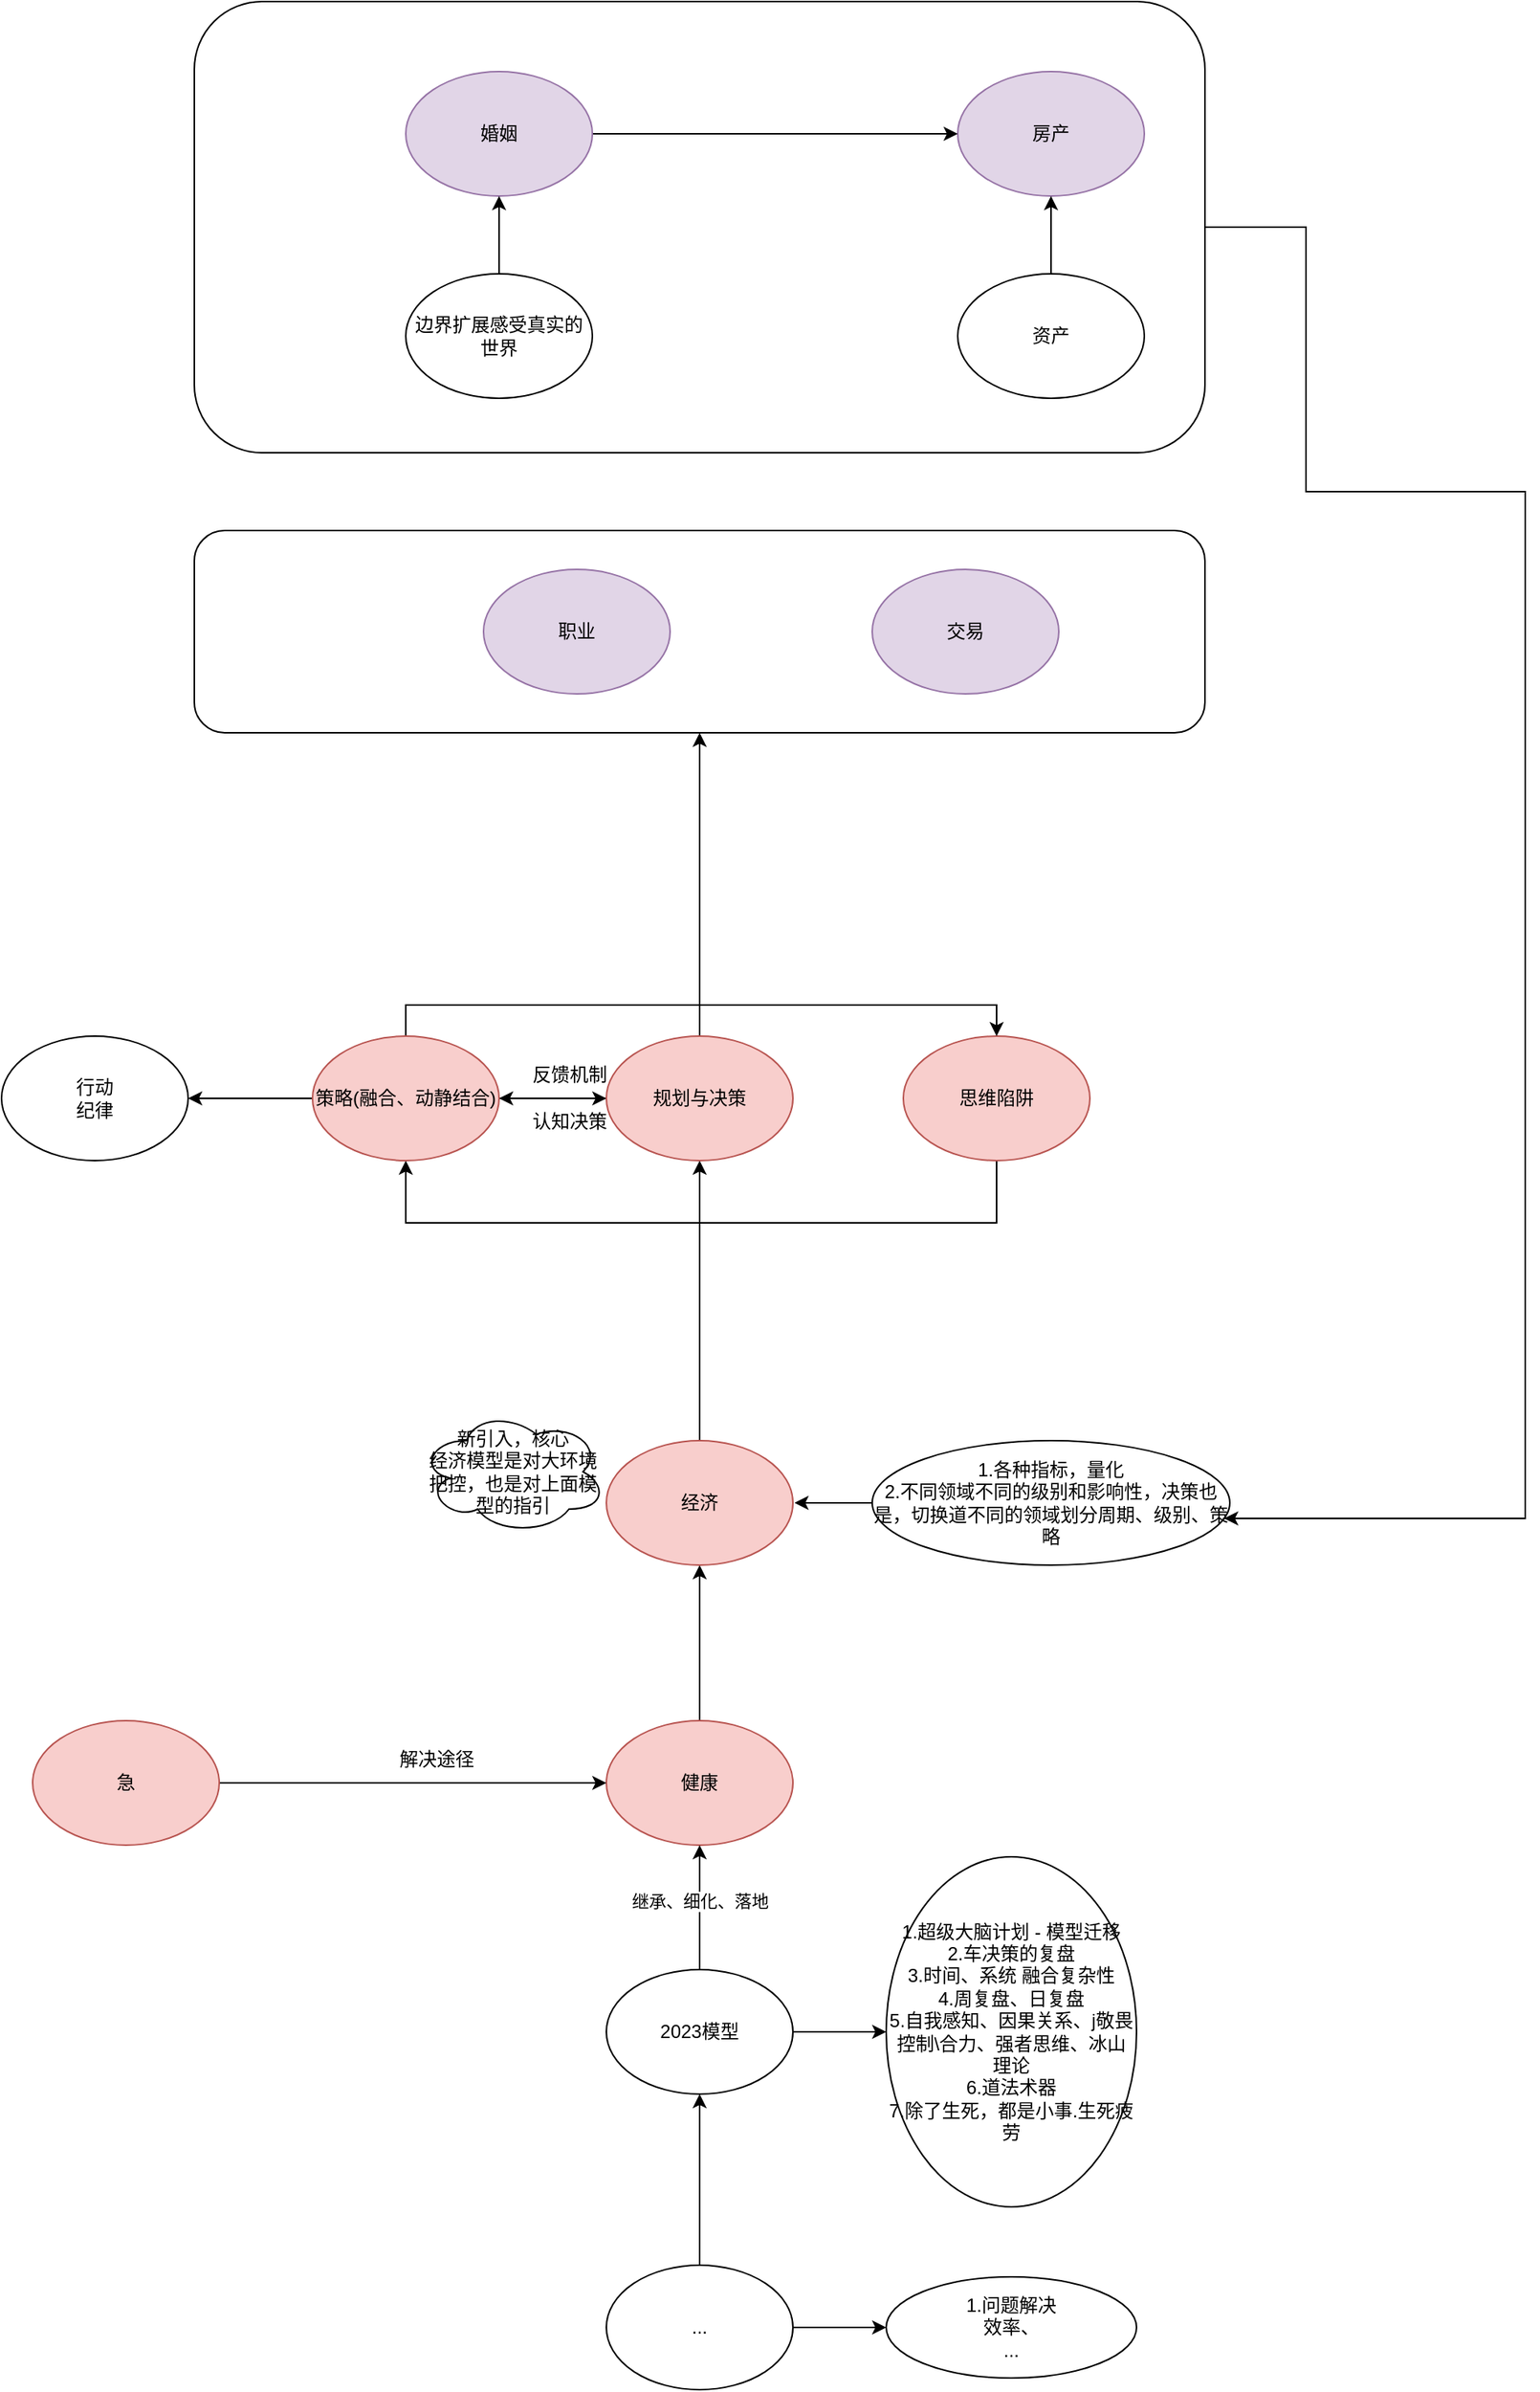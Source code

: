 <mxfile version="23.1.5" type="github">
  <diagram name="第 1 页" id="5kPvABFZM2XCfgbRumEY">
    <mxGraphModel dx="2657" dy="2143" grid="1" gridSize="10" guides="1" tooltips="1" connect="1" arrows="1" fold="1" page="1" pageScale="1" pageWidth="827" pageHeight="1169" math="0" shadow="0">
      <root>
        <mxCell id="0" />
        <mxCell id="1" parent="0" />
        <mxCell id="vfnut27rzNC3C2sS1f0M-17" value="" style="rounded=1;whiteSpace=wrap;html=1;" parent="1" vertex="1">
          <mxGeometry x="24" y="-245" width="650" height="130" as="geometry" />
        </mxCell>
        <mxCell id="vfnut27rzNC3C2sS1f0M-16" value="" style="rounded=1;whiteSpace=wrap;html=1;" parent="1" vertex="1">
          <mxGeometry x="24" y="-585" width="650" height="290" as="geometry" />
        </mxCell>
        <mxCell id="vfnut27rzNC3C2sS1f0M-6" style="edgeStyle=orthogonalEdgeStyle;rounded=0;orthogonalLoop=1;jettySize=auto;html=1;exitX=0.5;exitY=0;exitDx=0;exitDy=0;" parent="1" source="vfnut27rzNC3C2sS1f0M-1" target="vfnut27rzNC3C2sS1f0M-5" edge="1">
          <mxGeometry relative="1" as="geometry" />
        </mxCell>
        <mxCell id="vfnut27rzNC3C2sS1f0M-1" value="健康" style="ellipse;whiteSpace=wrap;html=1;fillColor=#f8cecc;strokeColor=#b85450;" parent="1" vertex="1">
          <mxGeometry x="289" y="520" width="120" height="80" as="geometry" />
        </mxCell>
        <mxCell id="vfnut27rzNC3C2sS1f0M-3" style="edgeStyle=orthogonalEdgeStyle;rounded=0;orthogonalLoop=1;jettySize=auto;html=1;exitX=0.5;exitY=0;exitDx=0;exitDy=0;" parent="1" source="vfnut27rzNC3C2sS1f0M-2" target="vfnut27rzNC3C2sS1f0M-1" edge="1">
          <mxGeometry relative="1" as="geometry" />
        </mxCell>
        <mxCell id="vfnut27rzNC3C2sS1f0M-4" value="继承、细化、落地" style="edgeLabel;html=1;align=center;verticalAlign=middle;resizable=0;points=[];" parent="vfnut27rzNC3C2sS1f0M-3" vertex="1" connectable="0">
          <mxGeometry x="0.111" relative="1" as="geometry">
            <mxPoint as="offset" />
          </mxGeometry>
        </mxCell>
        <mxCell id="gugDeLTd5zRvmmeXxmUr-13" style="edgeStyle=orthogonalEdgeStyle;rounded=0;orthogonalLoop=1;jettySize=auto;html=1;exitX=1;exitY=0.5;exitDx=0;exitDy=0;" edge="1" parent="1" source="vfnut27rzNC3C2sS1f0M-2" target="vfnut27rzNC3C2sS1f0M-34">
          <mxGeometry relative="1" as="geometry" />
        </mxCell>
        <mxCell id="vfnut27rzNC3C2sS1f0M-2" value="2023模型" style="ellipse;whiteSpace=wrap;html=1;" parent="1" vertex="1">
          <mxGeometry x="289" y="680" width="120" height="80" as="geometry" />
        </mxCell>
        <mxCell id="gugDeLTd5zRvmmeXxmUr-9" style="edgeStyle=orthogonalEdgeStyle;rounded=0;orthogonalLoop=1;jettySize=auto;html=1;exitX=0.5;exitY=0;exitDx=0;exitDy=0;entryX=0.5;entryY=1;entryDx=0;entryDy=0;" edge="1" parent="1" source="vfnut27rzNC3C2sS1f0M-5" target="vfnut27rzNC3C2sS1f0M-30">
          <mxGeometry relative="1" as="geometry" />
        </mxCell>
        <mxCell id="vfnut27rzNC3C2sS1f0M-5" value="经济" style="ellipse;whiteSpace=wrap;html=1;fillColor=#f8cecc;strokeColor=#b85450;" parent="1" vertex="1">
          <mxGeometry x="289" y="340" width="120" height="80" as="geometry" />
        </mxCell>
        <mxCell id="vfnut27rzNC3C2sS1f0M-7" value="职业" style="ellipse;whiteSpace=wrap;html=1;fillColor=#e1d5e7;strokeColor=#9673a6;" parent="1" vertex="1">
          <mxGeometry x="210" y="-220" width="120" height="80" as="geometry" />
        </mxCell>
        <mxCell id="vfnut27rzNC3C2sS1f0M-8" value="交易" style="ellipse;whiteSpace=wrap;html=1;fillColor=#e1d5e7;strokeColor=#9673a6;" parent="1" vertex="1">
          <mxGeometry x="460" y="-220" width="120" height="80" as="geometry" />
        </mxCell>
        <mxCell id="vfnut27rzNC3C2sS1f0M-9" value="房产" style="ellipse;whiteSpace=wrap;html=1;fillColor=#e1d5e7;strokeColor=#9673a6;" parent="1" vertex="1">
          <mxGeometry x="515" y="-540" width="120" height="80" as="geometry" />
        </mxCell>
        <mxCell id="vfnut27rzNC3C2sS1f0M-19" style="edgeStyle=orthogonalEdgeStyle;rounded=0;orthogonalLoop=1;jettySize=auto;html=1;exitX=1;exitY=0.5;exitDx=0;exitDy=0;entryX=0;entryY=0.5;entryDx=0;entryDy=0;" parent="1" source="vfnut27rzNC3C2sS1f0M-10" target="vfnut27rzNC3C2sS1f0M-9" edge="1">
          <mxGeometry relative="1" as="geometry" />
        </mxCell>
        <mxCell id="vfnut27rzNC3C2sS1f0M-10" value="婚姻" style="ellipse;whiteSpace=wrap;html=1;fillColor=#e1d5e7;strokeColor=#9673a6;" parent="1" vertex="1">
          <mxGeometry x="160" y="-540" width="120" height="80" as="geometry" />
        </mxCell>
        <mxCell id="vfnut27rzNC3C2sS1f0M-11" value="新引入，核心&lt;br&gt;经济模型是对大环境把控，也是对上面模型的指引" style="ellipse;shape=cloud;whiteSpace=wrap;html=1;" parent="1" vertex="1">
          <mxGeometry x="169" y="320" width="120" height="80" as="geometry" />
        </mxCell>
        <mxCell id="gugDeLTd5zRvmmeXxmUr-4" style="edgeStyle=orthogonalEdgeStyle;rounded=0;orthogonalLoop=1;jettySize=auto;html=1;exitX=0.5;exitY=1;exitDx=0;exitDy=0;entryX=0.5;entryY=1;entryDx=0;entryDy=0;" edge="1" parent="1" source="vfnut27rzNC3C2sS1f0M-12" target="vfnut27rzNC3C2sS1f0M-32">
          <mxGeometry relative="1" as="geometry">
            <mxPoint x="120" y="160.176" as="targetPoint" />
            <Array as="points">
              <mxPoint x="540" y="200" />
              <mxPoint x="160" y="200" />
            </Array>
          </mxGeometry>
        </mxCell>
        <mxCell id="vfnut27rzNC3C2sS1f0M-12" value="思维陷阱" style="ellipse;whiteSpace=wrap;html=1;fillColor=#f8cecc;strokeColor=#b85450;" parent="1" vertex="1">
          <mxGeometry x="480" y="80" width="120" height="80" as="geometry" />
        </mxCell>
        <mxCell id="vfnut27rzNC3C2sS1f0M-18" style="edgeStyle=orthogonalEdgeStyle;rounded=0;orthogonalLoop=1;jettySize=auto;html=1;exitX=0.5;exitY=0;exitDx=0;exitDy=0;" parent="1" source="vfnut27rzNC3C2sS1f0M-30" target="vfnut27rzNC3C2sS1f0M-17" edge="1">
          <mxGeometry relative="1" as="geometry" />
        </mxCell>
        <mxCell id="vfnut27rzNC3C2sS1f0M-26" style="edgeStyle=orthogonalEdgeStyle;rounded=0;orthogonalLoop=1;jettySize=auto;html=1;exitX=1;exitY=0.5;exitDx=0;exitDy=0;" parent="1" source="vfnut27rzNC3C2sS1f0M-22" target="vfnut27rzNC3C2sS1f0M-1" edge="1">
          <mxGeometry relative="1" as="geometry" />
        </mxCell>
        <mxCell id="vfnut27rzNC3C2sS1f0M-22" value="急" style="ellipse;whiteSpace=wrap;html=1;fillColor=#f8cecc;strokeColor=#b85450;" parent="1" vertex="1">
          <mxGeometry x="-80" y="520" width="120" height="80" as="geometry" />
        </mxCell>
        <mxCell id="vfnut27rzNC3C2sS1f0M-33" style="edgeStyle=orthogonalEdgeStyle;rounded=0;orthogonalLoop=1;jettySize=auto;html=1;exitX=0;exitY=0.5;exitDx=0;exitDy=0;" parent="1" source="vfnut27rzNC3C2sS1f0M-30" target="vfnut27rzNC3C2sS1f0M-32" edge="1">
          <mxGeometry relative="1" as="geometry" />
        </mxCell>
        <mxCell id="vfnut27rzNC3C2sS1f0M-31" value="" style="edgeStyle=orthogonalEdgeStyle;rounded=0;orthogonalLoop=1;jettySize=auto;html=1;exitX=1;exitY=0.5;exitDx=0;exitDy=0;" parent="1" source="vfnut27rzNC3C2sS1f0M-16" target="vfnut27rzNC3C2sS1f0M-29" edge="1">
          <mxGeometry relative="1" as="geometry">
            <mxPoint x="390" y="340" as="targetPoint" />
            <mxPoint x="739" y="-90" as="sourcePoint" />
            <Array as="points">
              <mxPoint x="739" y="-270" />
              <mxPoint x="880" y="-270" />
              <mxPoint x="880" y="390" />
            </Array>
          </mxGeometry>
        </mxCell>
        <mxCell id="gugDeLTd5zRvmmeXxmUr-1" style="edgeStyle=orthogonalEdgeStyle;rounded=0;orthogonalLoop=1;jettySize=auto;html=1;exitX=0;exitY=0.5;exitDx=0;exitDy=0;" edge="1" parent="1" source="vfnut27rzNC3C2sS1f0M-29">
          <mxGeometry relative="1" as="geometry">
            <mxPoint x="410" y="380" as="targetPoint" />
          </mxGeometry>
        </mxCell>
        <mxCell id="vfnut27rzNC3C2sS1f0M-29" value="1.各种指标，量化&lt;br&gt;2.不同领域不同的级别和影响性，决策也是，切换道不同的领域划分周期、级别、策略" style="ellipse;whiteSpace=wrap;html=1;" parent="1" vertex="1">
          <mxGeometry x="460" y="340" width="230" height="80" as="geometry" />
        </mxCell>
        <mxCell id="gugDeLTd5zRvmmeXxmUr-3" style="edgeStyle=orthogonalEdgeStyle;rounded=0;orthogonalLoop=1;jettySize=auto;html=1;exitX=0.5;exitY=0;exitDx=0;exitDy=0;entryX=0.5;entryY=0;entryDx=0;entryDy=0;" edge="1" parent="1" source="vfnut27rzNC3C2sS1f0M-32" target="vfnut27rzNC3C2sS1f0M-12">
          <mxGeometry relative="1" as="geometry" />
        </mxCell>
        <mxCell id="gugDeLTd5zRvmmeXxmUr-5" style="edgeStyle=orthogonalEdgeStyle;rounded=0;orthogonalLoop=1;jettySize=auto;html=1;exitX=1;exitY=0.5;exitDx=0;exitDy=0;" edge="1" parent="1" source="vfnut27rzNC3C2sS1f0M-32" target="vfnut27rzNC3C2sS1f0M-30">
          <mxGeometry relative="1" as="geometry" />
        </mxCell>
        <mxCell id="gugDeLTd5zRvmmeXxmUr-7" style="edgeStyle=orthogonalEdgeStyle;rounded=0;orthogonalLoop=1;jettySize=auto;html=1;exitX=0;exitY=0.5;exitDx=0;exitDy=0;entryX=1;entryY=0.5;entryDx=0;entryDy=0;" edge="1" parent="1" source="vfnut27rzNC3C2sS1f0M-32" target="vfnut27rzNC3C2sS1f0M-38">
          <mxGeometry relative="1" as="geometry" />
        </mxCell>
        <mxCell id="vfnut27rzNC3C2sS1f0M-32" value="策略(融合、动静结合)" style="ellipse;whiteSpace=wrap;html=1;fillColor=#f8cecc;strokeColor=#b85450;" parent="1" vertex="1">
          <mxGeometry x="100" y="80" width="120" height="80" as="geometry" />
        </mxCell>
        <mxCell id="vfnut27rzNC3C2sS1f0M-34" value="1.超级大脑计划 - 模型迁移&lt;br&gt;2.车决策的复盘&lt;br&gt;3.时间、系统 融合复杂性&lt;br&gt;&lt;div&gt;4.周复盘、日复盘&lt;/div&gt;&lt;div&gt;5.自我感知、因果关系、j敬畏&lt;/div&gt;&lt;div&gt;控制\合力、强者思维、冰山理论&lt;/div&gt;&lt;div&gt;6.道法术器&lt;/div&gt;&lt;div&gt;7.除了生死，都是小事.生死疲劳&lt;/div&gt;" style="ellipse;whiteSpace=wrap;html=1;" parent="1" vertex="1">
          <mxGeometry x="469" y="607.5" width="161" height="225" as="geometry" />
        </mxCell>
        <mxCell id="gugDeLTd5zRvmmeXxmUr-11" style="edgeStyle=orthogonalEdgeStyle;rounded=0;orthogonalLoop=1;jettySize=auto;html=1;exitX=0.5;exitY=0;exitDx=0;exitDy=0;entryX=0.5;entryY=1;entryDx=0;entryDy=0;" edge="1" parent="1" source="vfnut27rzNC3C2sS1f0M-35" target="vfnut27rzNC3C2sS1f0M-10">
          <mxGeometry relative="1" as="geometry" />
        </mxCell>
        <mxCell id="vfnut27rzNC3C2sS1f0M-35" value="边界扩展感受真实的世界" style="ellipse;whiteSpace=wrap;html=1;" parent="1" vertex="1">
          <mxGeometry x="160" y="-410" width="120" height="80" as="geometry" />
        </mxCell>
        <mxCell id="gugDeLTd5zRvmmeXxmUr-12" style="edgeStyle=orthogonalEdgeStyle;rounded=0;orthogonalLoop=1;jettySize=auto;html=1;exitX=0.5;exitY=0;exitDx=0;exitDy=0;" edge="1" parent="1" source="vfnut27rzNC3C2sS1f0M-37" target="vfnut27rzNC3C2sS1f0M-9">
          <mxGeometry relative="1" as="geometry" />
        </mxCell>
        <mxCell id="vfnut27rzNC3C2sS1f0M-37" value="资产" style="ellipse;whiteSpace=wrap;html=1;" parent="1" vertex="1">
          <mxGeometry x="515" y="-410" width="120" height="80" as="geometry" />
        </mxCell>
        <mxCell id="vfnut27rzNC3C2sS1f0M-38" value="行动&lt;br&gt;纪律" style="ellipse;whiteSpace=wrap;html=1;" parent="1" vertex="1">
          <mxGeometry x="-100" y="80" width="120" height="80" as="geometry" />
        </mxCell>
        <mxCell id="vfnut27rzNC3C2sS1f0M-41" value="1.问题解决&lt;br&gt;效率、&lt;br&gt;..." style="ellipse;whiteSpace=wrap;html=1;" parent="1" vertex="1">
          <mxGeometry x="469" y="877.5" width="161" height="65" as="geometry" />
        </mxCell>
        <mxCell id="vfnut27rzNC3C2sS1f0M-43" style="edgeStyle=orthogonalEdgeStyle;rounded=0;orthogonalLoop=1;jettySize=auto;html=1;exitX=0.5;exitY=0;exitDx=0;exitDy=0;entryX=0.5;entryY=1;entryDx=0;entryDy=0;" parent="1" source="vfnut27rzNC3C2sS1f0M-42" target="vfnut27rzNC3C2sS1f0M-2" edge="1">
          <mxGeometry relative="1" as="geometry" />
        </mxCell>
        <mxCell id="gugDeLTd5zRvmmeXxmUr-14" style="edgeStyle=orthogonalEdgeStyle;rounded=0;orthogonalLoop=1;jettySize=auto;html=1;exitX=1;exitY=0.5;exitDx=0;exitDy=0;" edge="1" parent="1" source="vfnut27rzNC3C2sS1f0M-42" target="vfnut27rzNC3C2sS1f0M-41">
          <mxGeometry relative="1" as="geometry" />
        </mxCell>
        <mxCell id="vfnut27rzNC3C2sS1f0M-42" value="..." style="ellipse;whiteSpace=wrap;html=1;" parent="1" vertex="1">
          <mxGeometry x="289" y="870" width="120" height="80" as="geometry" />
        </mxCell>
        <mxCell id="gugDeLTd5zRvmmeXxmUr-6" value="反馈机制" style="text;html=1;align=center;verticalAlign=middle;resizable=0;points=[];autosize=1;strokeColor=none;fillColor=none;" vertex="1" parent="1">
          <mxGeometry x="230" y="90" width="70" height="30" as="geometry" />
        </mxCell>
        <mxCell id="vfnut27rzNC3C2sS1f0M-30" value="规划与决策" style="ellipse;whiteSpace=wrap;html=1;fillColor=#f8cecc;strokeColor=#b85450;" parent="1" vertex="1">
          <mxGeometry x="289" y="80" width="120" height="80" as="geometry" />
        </mxCell>
        <mxCell id="gugDeLTd5zRvmmeXxmUr-15" value="解决途径" style="text;html=1;align=center;verticalAlign=middle;whiteSpace=wrap;rounded=0;" vertex="1" parent="1">
          <mxGeometry x="150" y="530" width="60" height="30" as="geometry" />
        </mxCell>
        <mxCell id="gugDeLTd5zRvmmeXxmUr-16" value="认知决策" style="text;html=1;align=center;verticalAlign=middle;resizable=0;points=[];autosize=1;strokeColor=none;fillColor=none;" vertex="1" parent="1">
          <mxGeometry x="230" y="120" width="70" height="30" as="geometry" />
        </mxCell>
      </root>
    </mxGraphModel>
  </diagram>
</mxfile>
